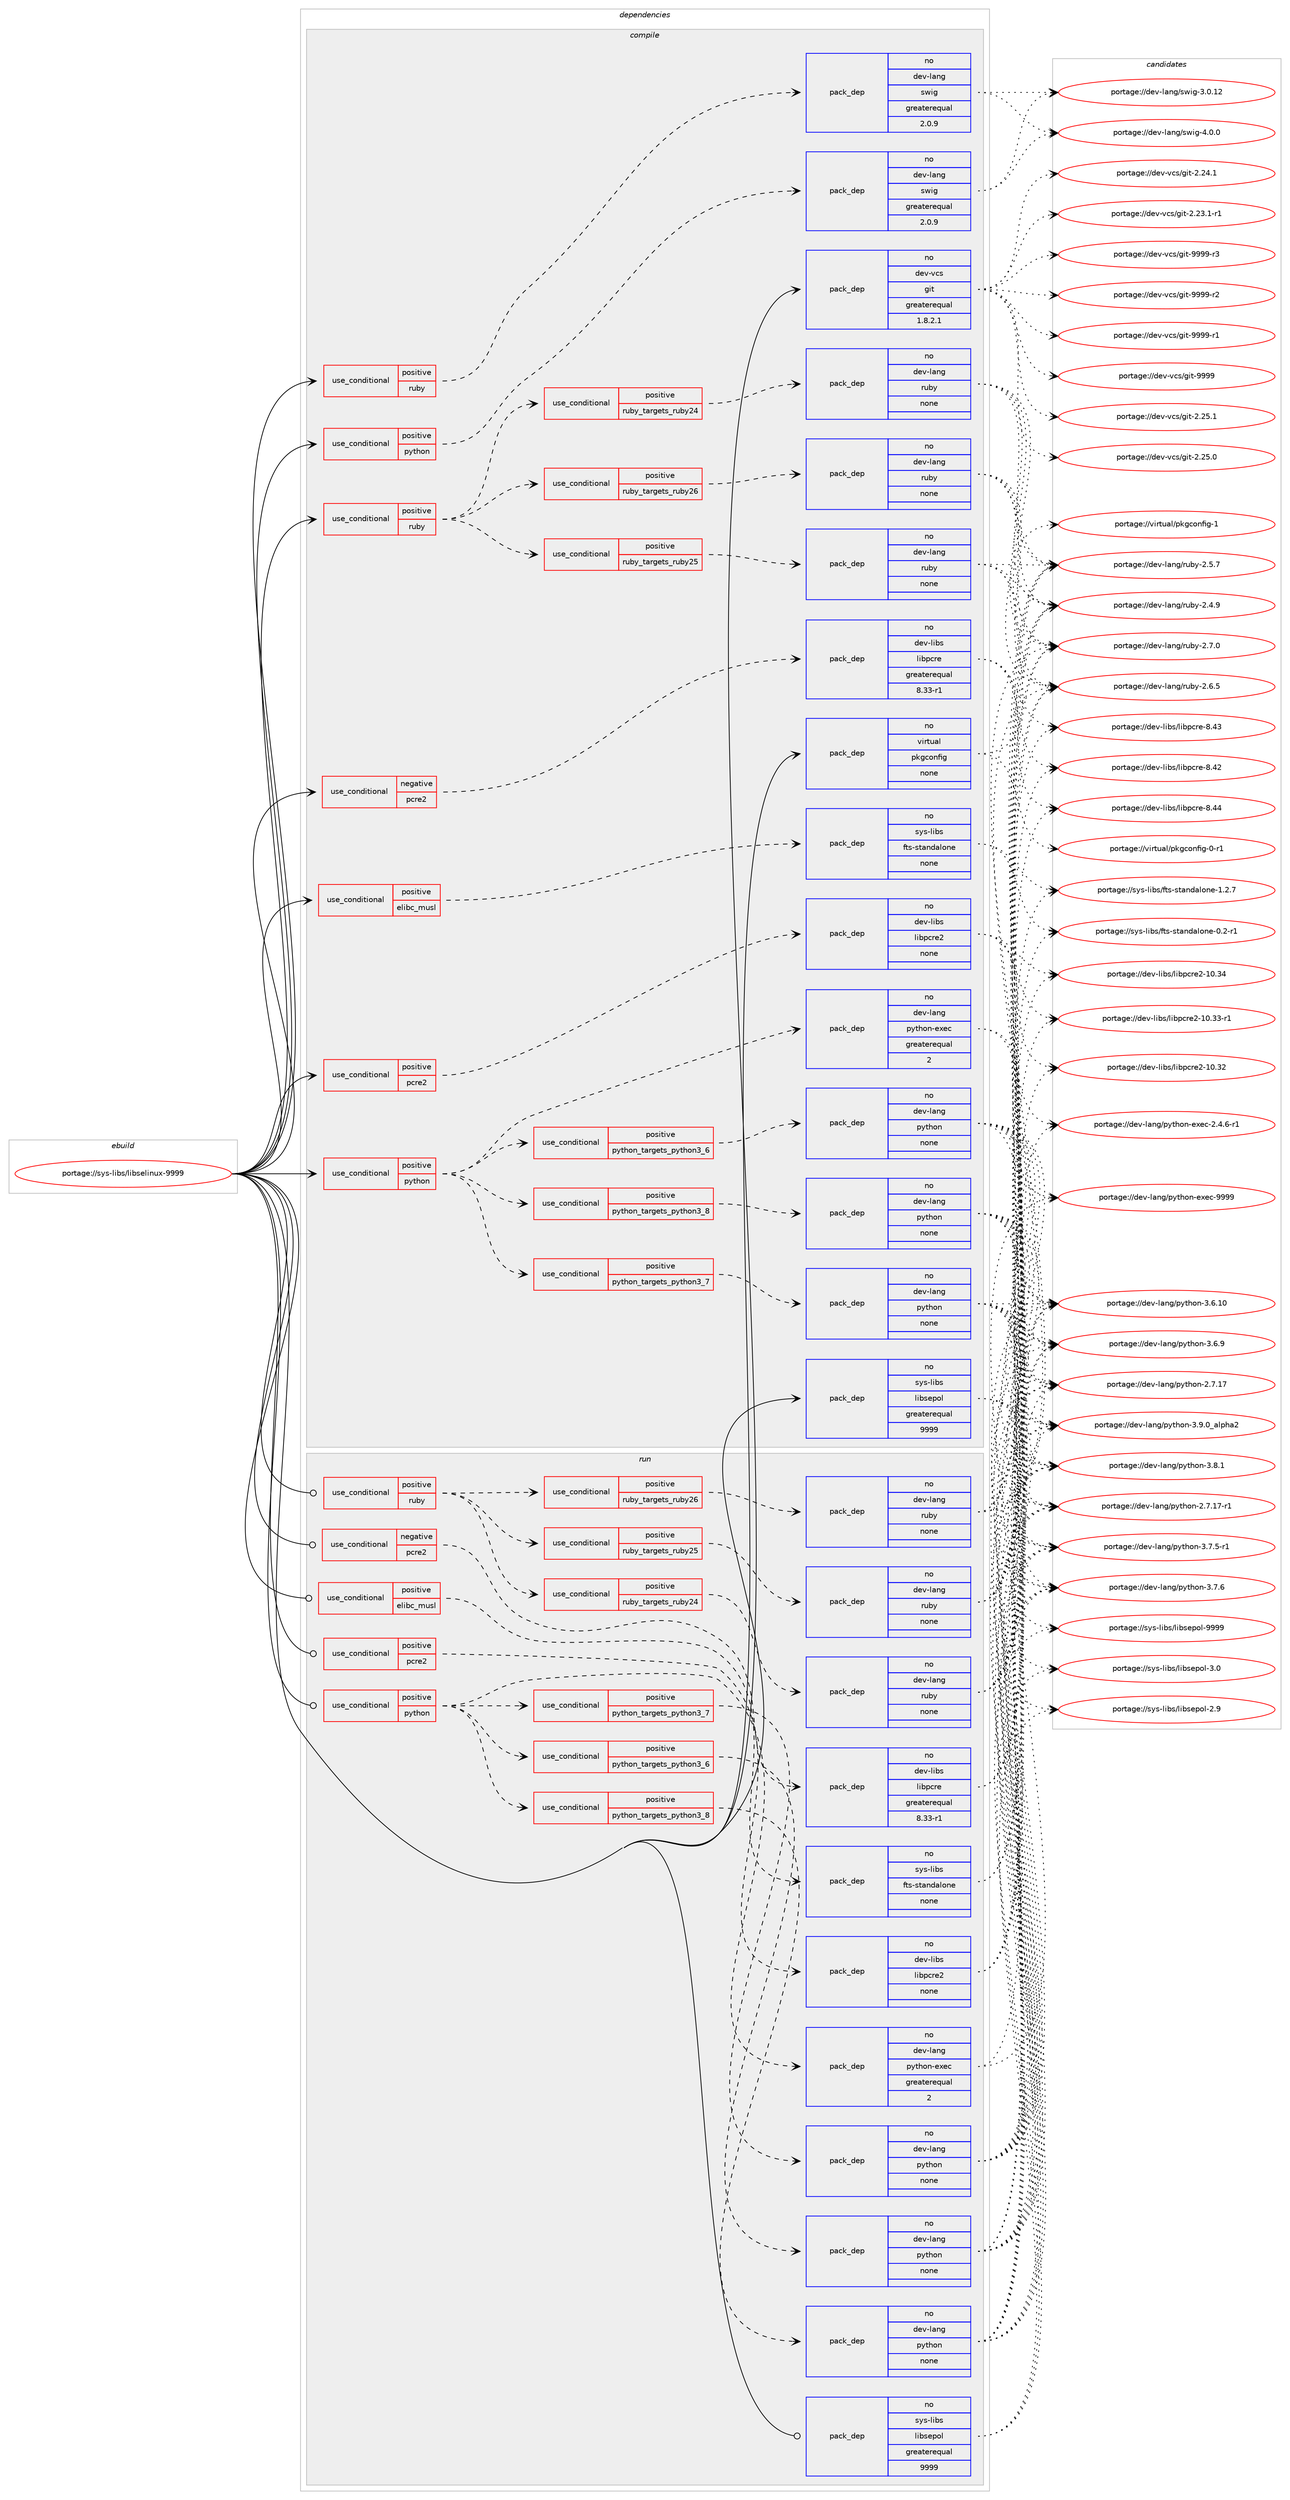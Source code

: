 digraph prolog {

# *************
# Graph options
# *************

newrank=true;
concentrate=true;
compound=true;
graph [rankdir=LR,fontname=Helvetica,fontsize=10,ranksep=1.5];#, ranksep=2.5, nodesep=0.2];
edge  [arrowhead=vee];
node  [fontname=Helvetica,fontsize=10];

# **********
# The ebuild
# **********

subgraph cluster_leftcol {
color=gray;
rank=same;
label=<<i>ebuild</i>>;
id [label="portage://sys-libs/libselinux-9999", color=red, width=4, href="../sys-libs/libselinux-9999.svg"];
}

# ****************
# The dependencies
# ****************

subgraph cluster_midcol {
color=gray;
label=<<i>dependencies</i>>;
subgraph cluster_compile {
fillcolor="#eeeeee";
style=filled;
label=<<i>compile</i>>;
subgraph cond5145 {
dependency29356 [label=<<TABLE BORDER="0" CELLBORDER="1" CELLSPACING="0" CELLPADDING="4"><TR><TD ROWSPAN="3" CELLPADDING="10">use_conditional</TD></TR><TR><TD>negative</TD></TR><TR><TD>pcre2</TD></TR></TABLE>>, shape=none, color=red];
subgraph pack23482 {
dependency29357 [label=<<TABLE BORDER="0" CELLBORDER="1" CELLSPACING="0" CELLPADDING="4" WIDTH="220"><TR><TD ROWSPAN="6" CELLPADDING="30">pack_dep</TD></TR><TR><TD WIDTH="110">no</TD></TR><TR><TD>dev-libs</TD></TR><TR><TD>libpcre</TD></TR><TR><TD>greaterequal</TD></TR><TR><TD>8.33-r1</TD></TR></TABLE>>, shape=none, color=blue];
}
dependency29356:e -> dependency29357:w [weight=20,style="dashed",arrowhead="vee"];
}
id:e -> dependency29356:w [weight=20,style="solid",arrowhead="vee"];
subgraph cond5146 {
dependency29358 [label=<<TABLE BORDER="0" CELLBORDER="1" CELLSPACING="0" CELLPADDING="4"><TR><TD ROWSPAN="3" CELLPADDING="10">use_conditional</TD></TR><TR><TD>positive</TD></TR><TR><TD>elibc_musl</TD></TR></TABLE>>, shape=none, color=red];
subgraph pack23483 {
dependency29359 [label=<<TABLE BORDER="0" CELLBORDER="1" CELLSPACING="0" CELLPADDING="4" WIDTH="220"><TR><TD ROWSPAN="6" CELLPADDING="30">pack_dep</TD></TR><TR><TD WIDTH="110">no</TD></TR><TR><TD>sys-libs</TD></TR><TR><TD>fts-standalone</TD></TR><TR><TD>none</TD></TR><TR><TD></TD></TR></TABLE>>, shape=none, color=blue];
}
dependency29358:e -> dependency29359:w [weight=20,style="dashed",arrowhead="vee"];
}
id:e -> dependency29358:w [weight=20,style="solid",arrowhead="vee"];
subgraph cond5147 {
dependency29360 [label=<<TABLE BORDER="0" CELLBORDER="1" CELLSPACING="0" CELLPADDING="4"><TR><TD ROWSPAN="3" CELLPADDING="10">use_conditional</TD></TR><TR><TD>positive</TD></TR><TR><TD>pcre2</TD></TR></TABLE>>, shape=none, color=red];
subgraph pack23484 {
dependency29361 [label=<<TABLE BORDER="0" CELLBORDER="1" CELLSPACING="0" CELLPADDING="4" WIDTH="220"><TR><TD ROWSPAN="6" CELLPADDING="30">pack_dep</TD></TR><TR><TD WIDTH="110">no</TD></TR><TR><TD>dev-libs</TD></TR><TR><TD>libpcre2</TD></TR><TR><TD>none</TD></TR><TR><TD></TD></TR></TABLE>>, shape=none, color=blue];
}
dependency29360:e -> dependency29361:w [weight=20,style="dashed",arrowhead="vee"];
}
id:e -> dependency29360:w [weight=20,style="solid",arrowhead="vee"];
subgraph cond5148 {
dependency29362 [label=<<TABLE BORDER="0" CELLBORDER="1" CELLSPACING="0" CELLPADDING="4"><TR><TD ROWSPAN="3" CELLPADDING="10">use_conditional</TD></TR><TR><TD>positive</TD></TR><TR><TD>python</TD></TR></TABLE>>, shape=none, color=red];
subgraph cond5149 {
dependency29363 [label=<<TABLE BORDER="0" CELLBORDER="1" CELLSPACING="0" CELLPADDING="4"><TR><TD ROWSPAN="3" CELLPADDING="10">use_conditional</TD></TR><TR><TD>positive</TD></TR><TR><TD>python_targets_python3_6</TD></TR></TABLE>>, shape=none, color=red];
subgraph pack23485 {
dependency29364 [label=<<TABLE BORDER="0" CELLBORDER="1" CELLSPACING="0" CELLPADDING="4" WIDTH="220"><TR><TD ROWSPAN="6" CELLPADDING="30">pack_dep</TD></TR><TR><TD WIDTH="110">no</TD></TR><TR><TD>dev-lang</TD></TR><TR><TD>python</TD></TR><TR><TD>none</TD></TR><TR><TD></TD></TR></TABLE>>, shape=none, color=blue];
}
dependency29363:e -> dependency29364:w [weight=20,style="dashed",arrowhead="vee"];
}
dependency29362:e -> dependency29363:w [weight=20,style="dashed",arrowhead="vee"];
subgraph cond5150 {
dependency29365 [label=<<TABLE BORDER="0" CELLBORDER="1" CELLSPACING="0" CELLPADDING="4"><TR><TD ROWSPAN="3" CELLPADDING="10">use_conditional</TD></TR><TR><TD>positive</TD></TR><TR><TD>python_targets_python3_7</TD></TR></TABLE>>, shape=none, color=red];
subgraph pack23486 {
dependency29366 [label=<<TABLE BORDER="0" CELLBORDER="1" CELLSPACING="0" CELLPADDING="4" WIDTH="220"><TR><TD ROWSPAN="6" CELLPADDING="30">pack_dep</TD></TR><TR><TD WIDTH="110">no</TD></TR><TR><TD>dev-lang</TD></TR><TR><TD>python</TD></TR><TR><TD>none</TD></TR><TR><TD></TD></TR></TABLE>>, shape=none, color=blue];
}
dependency29365:e -> dependency29366:w [weight=20,style="dashed",arrowhead="vee"];
}
dependency29362:e -> dependency29365:w [weight=20,style="dashed",arrowhead="vee"];
subgraph cond5151 {
dependency29367 [label=<<TABLE BORDER="0" CELLBORDER="1" CELLSPACING="0" CELLPADDING="4"><TR><TD ROWSPAN="3" CELLPADDING="10">use_conditional</TD></TR><TR><TD>positive</TD></TR><TR><TD>python_targets_python3_8</TD></TR></TABLE>>, shape=none, color=red];
subgraph pack23487 {
dependency29368 [label=<<TABLE BORDER="0" CELLBORDER="1" CELLSPACING="0" CELLPADDING="4" WIDTH="220"><TR><TD ROWSPAN="6" CELLPADDING="30">pack_dep</TD></TR><TR><TD WIDTH="110">no</TD></TR><TR><TD>dev-lang</TD></TR><TR><TD>python</TD></TR><TR><TD>none</TD></TR><TR><TD></TD></TR></TABLE>>, shape=none, color=blue];
}
dependency29367:e -> dependency29368:w [weight=20,style="dashed",arrowhead="vee"];
}
dependency29362:e -> dependency29367:w [weight=20,style="dashed",arrowhead="vee"];
subgraph pack23488 {
dependency29369 [label=<<TABLE BORDER="0" CELLBORDER="1" CELLSPACING="0" CELLPADDING="4" WIDTH="220"><TR><TD ROWSPAN="6" CELLPADDING="30">pack_dep</TD></TR><TR><TD WIDTH="110">no</TD></TR><TR><TD>dev-lang</TD></TR><TR><TD>python-exec</TD></TR><TR><TD>greaterequal</TD></TR><TR><TD>2</TD></TR></TABLE>>, shape=none, color=blue];
}
dependency29362:e -> dependency29369:w [weight=20,style="dashed",arrowhead="vee"];
}
id:e -> dependency29362:w [weight=20,style="solid",arrowhead="vee"];
subgraph cond5152 {
dependency29370 [label=<<TABLE BORDER="0" CELLBORDER="1" CELLSPACING="0" CELLPADDING="4"><TR><TD ROWSPAN="3" CELLPADDING="10">use_conditional</TD></TR><TR><TD>positive</TD></TR><TR><TD>python</TD></TR></TABLE>>, shape=none, color=red];
subgraph pack23489 {
dependency29371 [label=<<TABLE BORDER="0" CELLBORDER="1" CELLSPACING="0" CELLPADDING="4" WIDTH="220"><TR><TD ROWSPAN="6" CELLPADDING="30">pack_dep</TD></TR><TR><TD WIDTH="110">no</TD></TR><TR><TD>dev-lang</TD></TR><TR><TD>swig</TD></TR><TR><TD>greaterequal</TD></TR><TR><TD>2.0.9</TD></TR></TABLE>>, shape=none, color=blue];
}
dependency29370:e -> dependency29371:w [weight=20,style="dashed",arrowhead="vee"];
}
id:e -> dependency29370:w [weight=20,style="solid",arrowhead="vee"];
subgraph cond5153 {
dependency29372 [label=<<TABLE BORDER="0" CELLBORDER="1" CELLSPACING="0" CELLPADDING="4"><TR><TD ROWSPAN="3" CELLPADDING="10">use_conditional</TD></TR><TR><TD>positive</TD></TR><TR><TD>ruby</TD></TR></TABLE>>, shape=none, color=red];
subgraph cond5154 {
dependency29373 [label=<<TABLE BORDER="0" CELLBORDER="1" CELLSPACING="0" CELLPADDING="4"><TR><TD ROWSPAN="3" CELLPADDING="10">use_conditional</TD></TR><TR><TD>positive</TD></TR><TR><TD>ruby_targets_ruby24</TD></TR></TABLE>>, shape=none, color=red];
subgraph pack23490 {
dependency29374 [label=<<TABLE BORDER="0" CELLBORDER="1" CELLSPACING="0" CELLPADDING="4" WIDTH="220"><TR><TD ROWSPAN="6" CELLPADDING="30">pack_dep</TD></TR><TR><TD WIDTH="110">no</TD></TR><TR><TD>dev-lang</TD></TR><TR><TD>ruby</TD></TR><TR><TD>none</TD></TR><TR><TD></TD></TR></TABLE>>, shape=none, color=blue];
}
dependency29373:e -> dependency29374:w [weight=20,style="dashed",arrowhead="vee"];
}
dependency29372:e -> dependency29373:w [weight=20,style="dashed",arrowhead="vee"];
subgraph cond5155 {
dependency29375 [label=<<TABLE BORDER="0" CELLBORDER="1" CELLSPACING="0" CELLPADDING="4"><TR><TD ROWSPAN="3" CELLPADDING="10">use_conditional</TD></TR><TR><TD>positive</TD></TR><TR><TD>ruby_targets_ruby25</TD></TR></TABLE>>, shape=none, color=red];
subgraph pack23491 {
dependency29376 [label=<<TABLE BORDER="0" CELLBORDER="1" CELLSPACING="0" CELLPADDING="4" WIDTH="220"><TR><TD ROWSPAN="6" CELLPADDING="30">pack_dep</TD></TR><TR><TD WIDTH="110">no</TD></TR><TR><TD>dev-lang</TD></TR><TR><TD>ruby</TD></TR><TR><TD>none</TD></TR><TR><TD></TD></TR></TABLE>>, shape=none, color=blue];
}
dependency29375:e -> dependency29376:w [weight=20,style="dashed",arrowhead="vee"];
}
dependency29372:e -> dependency29375:w [weight=20,style="dashed",arrowhead="vee"];
subgraph cond5156 {
dependency29377 [label=<<TABLE BORDER="0" CELLBORDER="1" CELLSPACING="0" CELLPADDING="4"><TR><TD ROWSPAN="3" CELLPADDING="10">use_conditional</TD></TR><TR><TD>positive</TD></TR><TR><TD>ruby_targets_ruby26</TD></TR></TABLE>>, shape=none, color=red];
subgraph pack23492 {
dependency29378 [label=<<TABLE BORDER="0" CELLBORDER="1" CELLSPACING="0" CELLPADDING="4" WIDTH="220"><TR><TD ROWSPAN="6" CELLPADDING="30">pack_dep</TD></TR><TR><TD WIDTH="110">no</TD></TR><TR><TD>dev-lang</TD></TR><TR><TD>ruby</TD></TR><TR><TD>none</TD></TR><TR><TD></TD></TR></TABLE>>, shape=none, color=blue];
}
dependency29377:e -> dependency29378:w [weight=20,style="dashed",arrowhead="vee"];
}
dependency29372:e -> dependency29377:w [weight=20,style="dashed",arrowhead="vee"];
}
id:e -> dependency29372:w [weight=20,style="solid",arrowhead="vee"];
subgraph cond5157 {
dependency29379 [label=<<TABLE BORDER="0" CELLBORDER="1" CELLSPACING="0" CELLPADDING="4"><TR><TD ROWSPAN="3" CELLPADDING="10">use_conditional</TD></TR><TR><TD>positive</TD></TR><TR><TD>ruby</TD></TR></TABLE>>, shape=none, color=red];
subgraph pack23493 {
dependency29380 [label=<<TABLE BORDER="0" CELLBORDER="1" CELLSPACING="0" CELLPADDING="4" WIDTH="220"><TR><TD ROWSPAN="6" CELLPADDING="30">pack_dep</TD></TR><TR><TD WIDTH="110">no</TD></TR><TR><TD>dev-lang</TD></TR><TR><TD>swig</TD></TR><TR><TD>greaterequal</TD></TR><TR><TD>2.0.9</TD></TR></TABLE>>, shape=none, color=blue];
}
dependency29379:e -> dependency29380:w [weight=20,style="dashed",arrowhead="vee"];
}
id:e -> dependency29379:w [weight=20,style="solid",arrowhead="vee"];
subgraph pack23494 {
dependency29381 [label=<<TABLE BORDER="0" CELLBORDER="1" CELLSPACING="0" CELLPADDING="4" WIDTH="220"><TR><TD ROWSPAN="6" CELLPADDING="30">pack_dep</TD></TR><TR><TD WIDTH="110">no</TD></TR><TR><TD>dev-vcs</TD></TR><TR><TD>git</TD></TR><TR><TD>greaterequal</TD></TR><TR><TD>1.8.2.1</TD></TR></TABLE>>, shape=none, color=blue];
}
id:e -> dependency29381:w [weight=20,style="solid",arrowhead="vee"];
subgraph pack23495 {
dependency29382 [label=<<TABLE BORDER="0" CELLBORDER="1" CELLSPACING="0" CELLPADDING="4" WIDTH="220"><TR><TD ROWSPAN="6" CELLPADDING="30">pack_dep</TD></TR><TR><TD WIDTH="110">no</TD></TR><TR><TD>sys-libs</TD></TR><TR><TD>libsepol</TD></TR><TR><TD>greaterequal</TD></TR><TR><TD>9999</TD></TR></TABLE>>, shape=none, color=blue];
}
id:e -> dependency29382:w [weight=20,style="solid",arrowhead="vee"];
subgraph pack23496 {
dependency29383 [label=<<TABLE BORDER="0" CELLBORDER="1" CELLSPACING="0" CELLPADDING="4" WIDTH="220"><TR><TD ROWSPAN="6" CELLPADDING="30">pack_dep</TD></TR><TR><TD WIDTH="110">no</TD></TR><TR><TD>virtual</TD></TR><TR><TD>pkgconfig</TD></TR><TR><TD>none</TD></TR><TR><TD></TD></TR></TABLE>>, shape=none, color=blue];
}
id:e -> dependency29383:w [weight=20,style="solid",arrowhead="vee"];
}
subgraph cluster_compileandrun {
fillcolor="#eeeeee";
style=filled;
label=<<i>compile and run</i>>;
}
subgraph cluster_run {
fillcolor="#eeeeee";
style=filled;
label=<<i>run</i>>;
subgraph cond5158 {
dependency29384 [label=<<TABLE BORDER="0" CELLBORDER="1" CELLSPACING="0" CELLPADDING="4"><TR><TD ROWSPAN="3" CELLPADDING="10">use_conditional</TD></TR><TR><TD>negative</TD></TR><TR><TD>pcre2</TD></TR></TABLE>>, shape=none, color=red];
subgraph pack23497 {
dependency29385 [label=<<TABLE BORDER="0" CELLBORDER="1" CELLSPACING="0" CELLPADDING="4" WIDTH="220"><TR><TD ROWSPAN="6" CELLPADDING="30">pack_dep</TD></TR><TR><TD WIDTH="110">no</TD></TR><TR><TD>dev-libs</TD></TR><TR><TD>libpcre</TD></TR><TR><TD>greaterequal</TD></TR><TR><TD>8.33-r1</TD></TR></TABLE>>, shape=none, color=blue];
}
dependency29384:e -> dependency29385:w [weight=20,style="dashed",arrowhead="vee"];
}
id:e -> dependency29384:w [weight=20,style="solid",arrowhead="odot"];
subgraph cond5159 {
dependency29386 [label=<<TABLE BORDER="0" CELLBORDER="1" CELLSPACING="0" CELLPADDING="4"><TR><TD ROWSPAN="3" CELLPADDING="10">use_conditional</TD></TR><TR><TD>positive</TD></TR><TR><TD>elibc_musl</TD></TR></TABLE>>, shape=none, color=red];
subgraph pack23498 {
dependency29387 [label=<<TABLE BORDER="0" CELLBORDER="1" CELLSPACING="0" CELLPADDING="4" WIDTH="220"><TR><TD ROWSPAN="6" CELLPADDING="30">pack_dep</TD></TR><TR><TD WIDTH="110">no</TD></TR><TR><TD>sys-libs</TD></TR><TR><TD>fts-standalone</TD></TR><TR><TD>none</TD></TR><TR><TD></TD></TR></TABLE>>, shape=none, color=blue];
}
dependency29386:e -> dependency29387:w [weight=20,style="dashed",arrowhead="vee"];
}
id:e -> dependency29386:w [weight=20,style="solid",arrowhead="odot"];
subgraph cond5160 {
dependency29388 [label=<<TABLE BORDER="0" CELLBORDER="1" CELLSPACING="0" CELLPADDING="4"><TR><TD ROWSPAN="3" CELLPADDING="10">use_conditional</TD></TR><TR><TD>positive</TD></TR><TR><TD>pcre2</TD></TR></TABLE>>, shape=none, color=red];
subgraph pack23499 {
dependency29389 [label=<<TABLE BORDER="0" CELLBORDER="1" CELLSPACING="0" CELLPADDING="4" WIDTH="220"><TR><TD ROWSPAN="6" CELLPADDING="30">pack_dep</TD></TR><TR><TD WIDTH="110">no</TD></TR><TR><TD>dev-libs</TD></TR><TR><TD>libpcre2</TD></TR><TR><TD>none</TD></TR><TR><TD></TD></TR></TABLE>>, shape=none, color=blue];
}
dependency29388:e -> dependency29389:w [weight=20,style="dashed",arrowhead="vee"];
}
id:e -> dependency29388:w [weight=20,style="solid",arrowhead="odot"];
subgraph cond5161 {
dependency29390 [label=<<TABLE BORDER="0" CELLBORDER="1" CELLSPACING="0" CELLPADDING="4"><TR><TD ROWSPAN="3" CELLPADDING="10">use_conditional</TD></TR><TR><TD>positive</TD></TR><TR><TD>python</TD></TR></TABLE>>, shape=none, color=red];
subgraph cond5162 {
dependency29391 [label=<<TABLE BORDER="0" CELLBORDER="1" CELLSPACING="0" CELLPADDING="4"><TR><TD ROWSPAN="3" CELLPADDING="10">use_conditional</TD></TR><TR><TD>positive</TD></TR><TR><TD>python_targets_python3_6</TD></TR></TABLE>>, shape=none, color=red];
subgraph pack23500 {
dependency29392 [label=<<TABLE BORDER="0" CELLBORDER="1" CELLSPACING="0" CELLPADDING="4" WIDTH="220"><TR><TD ROWSPAN="6" CELLPADDING="30">pack_dep</TD></TR><TR><TD WIDTH="110">no</TD></TR><TR><TD>dev-lang</TD></TR><TR><TD>python</TD></TR><TR><TD>none</TD></TR><TR><TD></TD></TR></TABLE>>, shape=none, color=blue];
}
dependency29391:e -> dependency29392:w [weight=20,style="dashed",arrowhead="vee"];
}
dependency29390:e -> dependency29391:w [weight=20,style="dashed",arrowhead="vee"];
subgraph cond5163 {
dependency29393 [label=<<TABLE BORDER="0" CELLBORDER="1" CELLSPACING="0" CELLPADDING="4"><TR><TD ROWSPAN="3" CELLPADDING="10">use_conditional</TD></TR><TR><TD>positive</TD></TR><TR><TD>python_targets_python3_7</TD></TR></TABLE>>, shape=none, color=red];
subgraph pack23501 {
dependency29394 [label=<<TABLE BORDER="0" CELLBORDER="1" CELLSPACING="0" CELLPADDING="4" WIDTH="220"><TR><TD ROWSPAN="6" CELLPADDING="30">pack_dep</TD></TR><TR><TD WIDTH="110">no</TD></TR><TR><TD>dev-lang</TD></TR><TR><TD>python</TD></TR><TR><TD>none</TD></TR><TR><TD></TD></TR></TABLE>>, shape=none, color=blue];
}
dependency29393:e -> dependency29394:w [weight=20,style="dashed",arrowhead="vee"];
}
dependency29390:e -> dependency29393:w [weight=20,style="dashed",arrowhead="vee"];
subgraph cond5164 {
dependency29395 [label=<<TABLE BORDER="0" CELLBORDER="1" CELLSPACING="0" CELLPADDING="4"><TR><TD ROWSPAN="3" CELLPADDING="10">use_conditional</TD></TR><TR><TD>positive</TD></TR><TR><TD>python_targets_python3_8</TD></TR></TABLE>>, shape=none, color=red];
subgraph pack23502 {
dependency29396 [label=<<TABLE BORDER="0" CELLBORDER="1" CELLSPACING="0" CELLPADDING="4" WIDTH="220"><TR><TD ROWSPAN="6" CELLPADDING="30">pack_dep</TD></TR><TR><TD WIDTH="110">no</TD></TR><TR><TD>dev-lang</TD></TR><TR><TD>python</TD></TR><TR><TD>none</TD></TR><TR><TD></TD></TR></TABLE>>, shape=none, color=blue];
}
dependency29395:e -> dependency29396:w [weight=20,style="dashed",arrowhead="vee"];
}
dependency29390:e -> dependency29395:w [weight=20,style="dashed",arrowhead="vee"];
subgraph pack23503 {
dependency29397 [label=<<TABLE BORDER="0" CELLBORDER="1" CELLSPACING="0" CELLPADDING="4" WIDTH="220"><TR><TD ROWSPAN="6" CELLPADDING="30">pack_dep</TD></TR><TR><TD WIDTH="110">no</TD></TR><TR><TD>dev-lang</TD></TR><TR><TD>python-exec</TD></TR><TR><TD>greaterequal</TD></TR><TR><TD>2</TD></TR></TABLE>>, shape=none, color=blue];
}
dependency29390:e -> dependency29397:w [weight=20,style="dashed",arrowhead="vee"];
}
id:e -> dependency29390:w [weight=20,style="solid",arrowhead="odot"];
subgraph cond5165 {
dependency29398 [label=<<TABLE BORDER="0" CELLBORDER="1" CELLSPACING="0" CELLPADDING="4"><TR><TD ROWSPAN="3" CELLPADDING="10">use_conditional</TD></TR><TR><TD>positive</TD></TR><TR><TD>ruby</TD></TR></TABLE>>, shape=none, color=red];
subgraph cond5166 {
dependency29399 [label=<<TABLE BORDER="0" CELLBORDER="1" CELLSPACING="0" CELLPADDING="4"><TR><TD ROWSPAN="3" CELLPADDING="10">use_conditional</TD></TR><TR><TD>positive</TD></TR><TR><TD>ruby_targets_ruby24</TD></TR></TABLE>>, shape=none, color=red];
subgraph pack23504 {
dependency29400 [label=<<TABLE BORDER="0" CELLBORDER="1" CELLSPACING="0" CELLPADDING="4" WIDTH="220"><TR><TD ROWSPAN="6" CELLPADDING="30">pack_dep</TD></TR><TR><TD WIDTH="110">no</TD></TR><TR><TD>dev-lang</TD></TR><TR><TD>ruby</TD></TR><TR><TD>none</TD></TR><TR><TD></TD></TR></TABLE>>, shape=none, color=blue];
}
dependency29399:e -> dependency29400:w [weight=20,style="dashed",arrowhead="vee"];
}
dependency29398:e -> dependency29399:w [weight=20,style="dashed",arrowhead="vee"];
subgraph cond5167 {
dependency29401 [label=<<TABLE BORDER="0" CELLBORDER="1" CELLSPACING="0" CELLPADDING="4"><TR><TD ROWSPAN="3" CELLPADDING="10">use_conditional</TD></TR><TR><TD>positive</TD></TR><TR><TD>ruby_targets_ruby25</TD></TR></TABLE>>, shape=none, color=red];
subgraph pack23505 {
dependency29402 [label=<<TABLE BORDER="0" CELLBORDER="1" CELLSPACING="0" CELLPADDING="4" WIDTH="220"><TR><TD ROWSPAN="6" CELLPADDING="30">pack_dep</TD></TR><TR><TD WIDTH="110">no</TD></TR><TR><TD>dev-lang</TD></TR><TR><TD>ruby</TD></TR><TR><TD>none</TD></TR><TR><TD></TD></TR></TABLE>>, shape=none, color=blue];
}
dependency29401:e -> dependency29402:w [weight=20,style="dashed",arrowhead="vee"];
}
dependency29398:e -> dependency29401:w [weight=20,style="dashed",arrowhead="vee"];
subgraph cond5168 {
dependency29403 [label=<<TABLE BORDER="0" CELLBORDER="1" CELLSPACING="0" CELLPADDING="4"><TR><TD ROWSPAN="3" CELLPADDING="10">use_conditional</TD></TR><TR><TD>positive</TD></TR><TR><TD>ruby_targets_ruby26</TD></TR></TABLE>>, shape=none, color=red];
subgraph pack23506 {
dependency29404 [label=<<TABLE BORDER="0" CELLBORDER="1" CELLSPACING="0" CELLPADDING="4" WIDTH="220"><TR><TD ROWSPAN="6" CELLPADDING="30">pack_dep</TD></TR><TR><TD WIDTH="110">no</TD></TR><TR><TD>dev-lang</TD></TR><TR><TD>ruby</TD></TR><TR><TD>none</TD></TR><TR><TD></TD></TR></TABLE>>, shape=none, color=blue];
}
dependency29403:e -> dependency29404:w [weight=20,style="dashed",arrowhead="vee"];
}
dependency29398:e -> dependency29403:w [weight=20,style="dashed",arrowhead="vee"];
}
id:e -> dependency29398:w [weight=20,style="solid",arrowhead="odot"];
subgraph pack23507 {
dependency29405 [label=<<TABLE BORDER="0" CELLBORDER="1" CELLSPACING="0" CELLPADDING="4" WIDTH="220"><TR><TD ROWSPAN="6" CELLPADDING="30">pack_dep</TD></TR><TR><TD WIDTH="110">no</TD></TR><TR><TD>sys-libs</TD></TR><TR><TD>libsepol</TD></TR><TR><TD>greaterequal</TD></TR><TR><TD>9999</TD></TR></TABLE>>, shape=none, color=blue];
}
id:e -> dependency29405:w [weight=20,style="solid",arrowhead="odot"];
}
}

# **************
# The candidates
# **************

subgraph cluster_choices {
rank=same;
color=gray;
label=<<i>candidates</i>>;

subgraph choice23482 {
color=black;
nodesep=1;
choice10010111845108105981154710810598112991141014556465252 [label="portage://dev-libs/libpcre-8.44", color=red, width=4,href="../dev-libs/libpcre-8.44.svg"];
choice10010111845108105981154710810598112991141014556465251 [label="portage://dev-libs/libpcre-8.43", color=red, width=4,href="../dev-libs/libpcre-8.43.svg"];
choice10010111845108105981154710810598112991141014556465250 [label="portage://dev-libs/libpcre-8.42", color=red, width=4,href="../dev-libs/libpcre-8.42.svg"];
dependency29357:e -> choice10010111845108105981154710810598112991141014556465252:w [style=dotted,weight="100"];
dependency29357:e -> choice10010111845108105981154710810598112991141014556465251:w [style=dotted,weight="100"];
dependency29357:e -> choice10010111845108105981154710810598112991141014556465250:w [style=dotted,weight="100"];
}
subgraph choice23483 {
color=black;
nodesep=1;
choice115121115451081059811547102116115451151169711010097108111110101454946504655 [label="portage://sys-libs/fts-standalone-1.2.7", color=red, width=4,href="../sys-libs/fts-standalone-1.2.7.svg"];
choice115121115451081059811547102116115451151169711010097108111110101454846504511449 [label="portage://sys-libs/fts-standalone-0.2-r1", color=red, width=4,href="../sys-libs/fts-standalone-0.2-r1.svg"];
dependency29359:e -> choice115121115451081059811547102116115451151169711010097108111110101454946504655:w [style=dotted,weight="100"];
dependency29359:e -> choice115121115451081059811547102116115451151169711010097108111110101454846504511449:w [style=dotted,weight="100"];
}
subgraph choice23484 {
color=black;
nodesep=1;
choice100101118451081059811547108105981129911410150454948465152 [label="portage://dev-libs/libpcre2-10.34", color=red, width=4,href="../dev-libs/libpcre2-10.34.svg"];
choice1001011184510810598115471081059811299114101504549484651514511449 [label="portage://dev-libs/libpcre2-10.33-r1", color=red, width=4,href="../dev-libs/libpcre2-10.33-r1.svg"];
choice100101118451081059811547108105981129911410150454948465150 [label="portage://dev-libs/libpcre2-10.32", color=red, width=4,href="../dev-libs/libpcre2-10.32.svg"];
dependency29361:e -> choice100101118451081059811547108105981129911410150454948465152:w [style=dotted,weight="100"];
dependency29361:e -> choice1001011184510810598115471081059811299114101504549484651514511449:w [style=dotted,weight="100"];
dependency29361:e -> choice100101118451081059811547108105981129911410150454948465150:w [style=dotted,weight="100"];
}
subgraph choice23485 {
color=black;
nodesep=1;
choice10010111845108971101034711212111610411111045514657464895971081121049750 [label="portage://dev-lang/python-3.9.0_alpha2", color=red, width=4,href="../dev-lang/python-3.9.0_alpha2.svg"];
choice100101118451089711010347112121116104111110455146564649 [label="portage://dev-lang/python-3.8.1", color=red, width=4,href="../dev-lang/python-3.8.1.svg"];
choice100101118451089711010347112121116104111110455146554654 [label="portage://dev-lang/python-3.7.6", color=red, width=4,href="../dev-lang/python-3.7.6.svg"];
choice1001011184510897110103471121211161041111104551465546534511449 [label="portage://dev-lang/python-3.7.5-r1", color=red, width=4,href="../dev-lang/python-3.7.5-r1.svg"];
choice100101118451089711010347112121116104111110455146544657 [label="portage://dev-lang/python-3.6.9", color=red, width=4,href="../dev-lang/python-3.6.9.svg"];
choice10010111845108971101034711212111610411111045514654464948 [label="portage://dev-lang/python-3.6.10", color=red, width=4,href="../dev-lang/python-3.6.10.svg"];
choice100101118451089711010347112121116104111110455046554649554511449 [label="portage://dev-lang/python-2.7.17-r1", color=red, width=4,href="../dev-lang/python-2.7.17-r1.svg"];
choice10010111845108971101034711212111610411111045504655464955 [label="portage://dev-lang/python-2.7.17", color=red, width=4,href="../dev-lang/python-2.7.17.svg"];
dependency29364:e -> choice10010111845108971101034711212111610411111045514657464895971081121049750:w [style=dotted,weight="100"];
dependency29364:e -> choice100101118451089711010347112121116104111110455146564649:w [style=dotted,weight="100"];
dependency29364:e -> choice100101118451089711010347112121116104111110455146554654:w [style=dotted,weight="100"];
dependency29364:e -> choice1001011184510897110103471121211161041111104551465546534511449:w [style=dotted,weight="100"];
dependency29364:e -> choice100101118451089711010347112121116104111110455146544657:w [style=dotted,weight="100"];
dependency29364:e -> choice10010111845108971101034711212111610411111045514654464948:w [style=dotted,weight="100"];
dependency29364:e -> choice100101118451089711010347112121116104111110455046554649554511449:w [style=dotted,weight="100"];
dependency29364:e -> choice10010111845108971101034711212111610411111045504655464955:w [style=dotted,weight="100"];
}
subgraph choice23486 {
color=black;
nodesep=1;
choice10010111845108971101034711212111610411111045514657464895971081121049750 [label="portage://dev-lang/python-3.9.0_alpha2", color=red, width=4,href="../dev-lang/python-3.9.0_alpha2.svg"];
choice100101118451089711010347112121116104111110455146564649 [label="portage://dev-lang/python-3.8.1", color=red, width=4,href="../dev-lang/python-3.8.1.svg"];
choice100101118451089711010347112121116104111110455146554654 [label="portage://dev-lang/python-3.7.6", color=red, width=4,href="../dev-lang/python-3.7.6.svg"];
choice1001011184510897110103471121211161041111104551465546534511449 [label="portage://dev-lang/python-3.7.5-r1", color=red, width=4,href="../dev-lang/python-3.7.5-r1.svg"];
choice100101118451089711010347112121116104111110455146544657 [label="portage://dev-lang/python-3.6.9", color=red, width=4,href="../dev-lang/python-3.6.9.svg"];
choice10010111845108971101034711212111610411111045514654464948 [label="portage://dev-lang/python-3.6.10", color=red, width=4,href="../dev-lang/python-3.6.10.svg"];
choice100101118451089711010347112121116104111110455046554649554511449 [label="portage://dev-lang/python-2.7.17-r1", color=red, width=4,href="../dev-lang/python-2.7.17-r1.svg"];
choice10010111845108971101034711212111610411111045504655464955 [label="portage://dev-lang/python-2.7.17", color=red, width=4,href="../dev-lang/python-2.7.17.svg"];
dependency29366:e -> choice10010111845108971101034711212111610411111045514657464895971081121049750:w [style=dotted,weight="100"];
dependency29366:e -> choice100101118451089711010347112121116104111110455146564649:w [style=dotted,weight="100"];
dependency29366:e -> choice100101118451089711010347112121116104111110455146554654:w [style=dotted,weight="100"];
dependency29366:e -> choice1001011184510897110103471121211161041111104551465546534511449:w [style=dotted,weight="100"];
dependency29366:e -> choice100101118451089711010347112121116104111110455146544657:w [style=dotted,weight="100"];
dependency29366:e -> choice10010111845108971101034711212111610411111045514654464948:w [style=dotted,weight="100"];
dependency29366:e -> choice100101118451089711010347112121116104111110455046554649554511449:w [style=dotted,weight="100"];
dependency29366:e -> choice10010111845108971101034711212111610411111045504655464955:w [style=dotted,weight="100"];
}
subgraph choice23487 {
color=black;
nodesep=1;
choice10010111845108971101034711212111610411111045514657464895971081121049750 [label="portage://dev-lang/python-3.9.0_alpha2", color=red, width=4,href="../dev-lang/python-3.9.0_alpha2.svg"];
choice100101118451089711010347112121116104111110455146564649 [label="portage://dev-lang/python-3.8.1", color=red, width=4,href="../dev-lang/python-3.8.1.svg"];
choice100101118451089711010347112121116104111110455146554654 [label="portage://dev-lang/python-3.7.6", color=red, width=4,href="../dev-lang/python-3.7.6.svg"];
choice1001011184510897110103471121211161041111104551465546534511449 [label="portage://dev-lang/python-3.7.5-r1", color=red, width=4,href="../dev-lang/python-3.7.5-r1.svg"];
choice100101118451089711010347112121116104111110455146544657 [label="portage://dev-lang/python-3.6.9", color=red, width=4,href="../dev-lang/python-3.6.9.svg"];
choice10010111845108971101034711212111610411111045514654464948 [label="portage://dev-lang/python-3.6.10", color=red, width=4,href="../dev-lang/python-3.6.10.svg"];
choice100101118451089711010347112121116104111110455046554649554511449 [label="portage://dev-lang/python-2.7.17-r1", color=red, width=4,href="../dev-lang/python-2.7.17-r1.svg"];
choice10010111845108971101034711212111610411111045504655464955 [label="portage://dev-lang/python-2.7.17", color=red, width=4,href="../dev-lang/python-2.7.17.svg"];
dependency29368:e -> choice10010111845108971101034711212111610411111045514657464895971081121049750:w [style=dotted,weight="100"];
dependency29368:e -> choice100101118451089711010347112121116104111110455146564649:w [style=dotted,weight="100"];
dependency29368:e -> choice100101118451089711010347112121116104111110455146554654:w [style=dotted,weight="100"];
dependency29368:e -> choice1001011184510897110103471121211161041111104551465546534511449:w [style=dotted,weight="100"];
dependency29368:e -> choice100101118451089711010347112121116104111110455146544657:w [style=dotted,weight="100"];
dependency29368:e -> choice10010111845108971101034711212111610411111045514654464948:w [style=dotted,weight="100"];
dependency29368:e -> choice100101118451089711010347112121116104111110455046554649554511449:w [style=dotted,weight="100"];
dependency29368:e -> choice10010111845108971101034711212111610411111045504655464955:w [style=dotted,weight="100"];
}
subgraph choice23488 {
color=black;
nodesep=1;
choice10010111845108971101034711212111610411111045101120101994557575757 [label="portage://dev-lang/python-exec-9999", color=red, width=4,href="../dev-lang/python-exec-9999.svg"];
choice10010111845108971101034711212111610411111045101120101994550465246544511449 [label="portage://dev-lang/python-exec-2.4.6-r1", color=red, width=4,href="../dev-lang/python-exec-2.4.6-r1.svg"];
dependency29369:e -> choice10010111845108971101034711212111610411111045101120101994557575757:w [style=dotted,weight="100"];
dependency29369:e -> choice10010111845108971101034711212111610411111045101120101994550465246544511449:w [style=dotted,weight="100"];
}
subgraph choice23489 {
color=black;
nodesep=1;
choice100101118451089711010347115119105103455246484648 [label="portage://dev-lang/swig-4.0.0", color=red, width=4,href="../dev-lang/swig-4.0.0.svg"];
choice10010111845108971101034711511910510345514648464950 [label="portage://dev-lang/swig-3.0.12", color=red, width=4,href="../dev-lang/swig-3.0.12.svg"];
dependency29371:e -> choice100101118451089711010347115119105103455246484648:w [style=dotted,weight="100"];
dependency29371:e -> choice10010111845108971101034711511910510345514648464950:w [style=dotted,weight="100"];
}
subgraph choice23490 {
color=black;
nodesep=1;
choice10010111845108971101034711411798121455046554648 [label="portage://dev-lang/ruby-2.7.0", color=red, width=4,href="../dev-lang/ruby-2.7.0.svg"];
choice10010111845108971101034711411798121455046544653 [label="portage://dev-lang/ruby-2.6.5", color=red, width=4,href="../dev-lang/ruby-2.6.5.svg"];
choice10010111845108971101034711411798121455046534655 [label="portage://dev-lang/ruby-2.5.7", color=red, width=4,href="../dev-lang/ruby-2.5.7.svg"];
choice10010111845108971101034711411798121455046524657 [label="portage://dev-lang/ruby-2.4.9", color=red, width=4,href="../dev-lang/ruby-2.4.9.svg"];
dependency29374:e -> choice10010111845108971101034711411798121455046554648:w [style=dotted,weight="100"];
dependency29374:e -> choice10010111845108971101034711411798121455046544653:w [style=dotted,weight="100"];
dependency29374:e -> choice10010111845108971101034711411798121455046534655:w [style=dotted,weight="100"];
dependency29374:e -> choice10010111845108971101034711411798121455046524657:w [style=dotted,weight="100"];
}
subgraph choice23491 {
color=black;
nodesep=1;
choice10010111845108971101034711411798121455046554648 [label="portage://dev-lang/ruby-2.7.0", color=red, width=4,href="../dev-lang/ruby-2.7.0.svg"];
choice10010111845108971101034711411798121455046544653 [label="portage://dev-lang/ruby-2.6.5", color=red, width=4,href="../dev-lang/ruby-2.6.5.svg"];
choice10010111845108971101034711411798121455046534655 [label="portage://dev-lang/ruby-2.5.7", color=red, width=4,href="../dev-lang/ruby-2.5.7.svg"];
choice10010111845108971101034711411798121455046524657 [label="portage://dev-lang/ruby-2.4.9", color=red, width=4,href="../dev-lang/ruby-2.4.9.svg"];
dependency29376:e -> choice10010111845108971101034711411798121455046554648:w [style=dotted,weight="100"];
dependency29376:e -> choice10010111845108971101034711411798121455046544653:w [style=dotted,weight="100"];
dependency29376:e -> choice10010111845108971101034711411798121455046534655:w [style=dotted,weight="100"];
dependency29376:e -> choice10010111845108971101034711411798121455046524657:w [style=dotted,weight="100"];
}
subgraph choice23492 {
color=black;
nodesep=1;
choice10010111845108971101034711411798121455046554648 [label="portage://dev-lang/ruby-2.7.0", color=red, width=4,href="../dev-lang/ruby-2.7.0.svg"];
choice10010111845108971101034711411798121455046544653 [label="portage://dev-lang/ruby-2.6.5", color=red, width=4,href="../dev-lang/ruby-2.6.5.svg"];
choice10010111845108971101034711411798121455046534655 [label="portage://dev-lang/ruby-2.5.7", color=red, width=4,href="../dev-lang/ruby-2.5.7.svg"];
choice10010111845108971101034711411798121455046524657 [label="portage://dev-lang/ruby-2.4.9", color=red, width=4,href="../dev-lang/ruby-2.4.9.svg"];
dependency29378:e -> choice10010111845108971101034711411798121455046554648:w [style=dotted,weight="100"];
dependency29378:e -> choice10010111845108971101034711411798121455046544653:w [style=dotted,weight="100"];
dependency29378:e -> choice10010111845108971101034711411798121455046534655:w [style=dotted,weight="100"];
dependency29378:e -> choice10010111845108971101034711411798121455046524657:w [style=dotted,weight="100"];
}
subgraph choice23493 {
color=black;
nodesep=1;
choice100101118451089711010347115119105103455246484648 [label="portage://dev-lang/swig-4.0.0", color=red, width=4,href="../dev-lang/swig-4.0.0.svg"];
choice10010111845108971101034711511910510345514648464950 [label="portage://dev-lang/swig-3.0.12", color=red, width=4,href="../dev-lang/swig-3.0.12.svg"];
dependency29380:e -> choice100101118451089711010347115119105103455246484648:w [style=dotted,weight="100"];
dependency29380:e -> choice10010111845108971101034711511910510345514648464950:w [style=dotted,weight="100"];
}
subgraph choice23494 {
color=black;
nodesep=1;
choice10010111845118991154710310511645575757574511451 [label="portage://dev-vcs/git-9999-r3", color=red, width=4,href="../dev-vcs/git-9999-r3.svg"];
choice10010111845118991154710310511645575757574511450 [label="portage://dev-vcs/git-9999-r2", color=red, width=4,href="../dev-vcs/git-9999-r2.svg"];
choice10010111845118991154710310511645575757574511449 [label="portage://dev-vcs/git-9999-r1", color=red, width=4,href="../dev-vcs/git-9999-r1.svg"];
choice1001011184511899115471031051164557575757 [label="portage://dev-vcs/git-9999", color=red, width=4,href="../dev-vcs/git-9999.svg"];
choice10010111845118991154710310511645504650534649 [label="portage://dev-vcs/git-2.25.1", color=red, width=4,href="../dev-vcs/git-2.25.1.svg"];
choice10010111845118991154710310511645504650534648 [label="portage://dev-vcs/git-2.25.0", color=red, width=4,href="../dev-vcs/git-2.25.0.svg"];
choice10010111845118991154710310511645504650524649 [label="portage://dev-vcs/git-2.24.1", color=red, width=4,href="../dev-vcs/git-2.24.1.svg"];
choice100101118451189911547103105116455046505146494511449 [label="portage://dev-vcs/git-2.23.1-r1", color=red, width=4,href="../dev-vcs/git-2.23.1-r1.svg"];
dependency29381:e -> choice10010111845118991154710310511645575757574511451:w [style=dotted,weight="100"];
dependency29381:e -> choice10010111845118991154710310511645575757574511450:w [style=dotted,weight="100"];
dependency29381:e -> choice10010111845118991154710310511645575757574511449:w [style=dotted,weight="100"];
dependency29381:e -> choice1001011184511899115471031051164557575757:w [style=dotted,weight="100"];
dependency29381:e -> choice10010111845118991154710310511645504650534649:w [style=dotted,weight="100"];
dependency29381:e -> choice10010111845118991154710310511645504650534648:w [style=dotted,weight="100"];
dependency29381:e -> choice10010111845118991154710310511645504650524649:w [style=dotted,weight="100"];
dependency29381:e -> choice100101118451189911547103105116455046505146494511449:w [style=dotted,weight="100"];
}
subgraph choice23495 {
color=black;
nodesep=1;
choice115121115451081059811547108105981151011121111084557575757 [label="portage://sys-libs/libsepol-9999", color=red, width=4,href="../sys-libs/libsepol-9999.svg"];
choice1151211154510810598115471081059811510111211110845514648 [label="portage://sys-libs/libsepol-3.0", color=red, width=4,href="../sys-libs/libsepol-3.0.svg"];
choice1151211154510810598115471081059811510111211110845504657 [label="portage://sys-libs/libsepol-2.9", color=red, width=4,href="../sys-libs/libsepol-2.9.svg"];
dependency29382:e -> choice115121115451081059811547108105981151011121111084557575757:w [style=dotted,weight="100"];
dependency29382:e -> choice1151211154510810598115471081059811510111211110845514648:w [style=dotted,weight="100"];
dependency29382:e -> choice1151211154510810598115471081059811510111211110845504657:w [style=dotted,weight="100"];
}
subgraph choice23496 {
color=black;
nodesep=1;
choice1181051141161179710847112107103991111101021051034549 [label="portage://virtual/pkgconfig-1", color=red, width=4,href="../virtual/pkgconfig-1.svg"];
choice11810511411611797108471121071039911111010210510345484511449 [label="portage://virtual/pkgconfig-0-r1", color=red, width=4,href="../virtual/pkgconfig-0-r1.svg"];
dependency29383:e -> choice1181051141161179710847112107103991111101021051034549:w [style=dotted,weight="100"];
dependency29383:e -> choice11810511411611797108471121071039911111010210510345484511449:w [style=dotted,weight="100"];
}
subgraph choice23497 {
color=black;
nodesep=1;
choice10010111845108105981154710810598112991141014556465252 [label="portage://dev-libs/libpcre-8.44", color=red, width=4,href="../dev-libs/libpcre-8.44.svg"];
choice10010111845108105981154710810598112991141014556465251 [label="portage://dev-libs/libpcre-8.43", color=red, width=4,href="../dev-libs/libpcre-8.43.svg"];
choice10010111845108105981154710810598112991141014556465250 [label="portage://dev-libs/libpcre-8.42", color=red, width=4,href="../dev-libs/libpcre-8.42.svg"];
dependency29385:e -> choice10010111845108105981154710810598112991141014556465252:w [style=dotted,weight="100"];
dependency29385:e -> choice10010111845108105981154710810598112991141014556465251:w [style=dotted,weight="100"];
dependency29385:e -> choice10010111845108105981154710810598112991141014556465250:w [style=dotted,weight="100"];
}
subgraph choice23498 {
color=black;
nodesep=1;
choice115121115451081059811547102116115451151169711010097108111110101454946504655 [label="portage://sys-libs/fts-standalone-1.2.7", color=red, width=4,href="../sys-libs/fts-standalone-1.2.7.svg"];
choice115121115451081059811547102116115451151169711010097108111110101454846504511449 [label="portage://sys-libs/fts-standalone-0.2-r1", color=red, width=4,href="../sys-libs/fts-standalone-0.2-r1.svg"];
dependency29387:e -> choice115121115451081059811547102116115451151169711010097108111110101454946504655:w [style=dotted,weight="100"];
dependency29387:e -> choice115121115451081059811547102116115451151169711010097108111110101454846504511449:w [style=dotted,weight="100"];
}
subgraph choice23499 {
color=black;
nodesep=1;
choice100101118451081059811547108105981129911410150454948465152 [label="portage://dev-libs/libpcre2-10.34", color=red, width=4,href="../dev-libs/libpcre2-10.34.svg"];
choice1001011184510810598115471081059811299114101504549484651514511449 [label="portage://dev-libs/libpcre2-10.33-r1", color=red, width=4,href="../dev-libs/libpcre2-10.33-r1.svg"];
choice100101118451081059811547108105981129911410150454948465150 [label="portage://dev-libs/libpcre2-10.32", color=red, width=4,href="../dev-libs/libpcre2-10.32.svg"];
dependency29389:e -> choice100101118451081059811547108105981129911410150454948465152:w [style=dotted,weight="100"];
dependency29389:e -> choice1001011184510810598115471081059811299114101504549484651514511449:w [style=dotted,weight="100"];
dependency29389:e -> choice100101118451081059811547108105981129911410150454948465150:w [style=dotted,weight="100"];
}
subgraph choice23500 {
color=black;
nodesep=1;
choice10010111845108971101034711212111610411111045514657464895971081121049750 [label="portage://dev-lang/python-3.9.0_alpha2", color=red, width=4,href="../dev-lang/python-3.9.0_alpha2.svg"];
choice100101118451089711010347112121116104111110455146564649 [label="portage://dev-lang/python-3.8.1", color=red, width=4,href="../dev-lang/python-3.8.1.svg"];
choice100101118451089711010347112121116104111110455146554654 [label="portage://dev-lang/python-3.7.6", color=red, width=4,href="../dev-lang/python-3.7.6.svg"];
choice1001011184510897110103471121211161041111104551465546534511449 [label="portage://dev-lang/python-3.7.5-r1", color=red, width=4,href="../dev-lang/python-3.7.5-r1.svg"];
choice100101118451089711010347112121116104111110455146544657 [label="portage://dev-lang/python-3.6.9", color=red, width=4,href="../dev-lang/python-3.6.9.svg"];
choice10010111845108971101034711212111610411111045514654464948 [label="portage://dev-lang/python-3.6.10", color=red, width=4,href="../dev-lang/python-3.6.10.svg"];
choice100101118451089711010347112121116104111110455046554649554511449 [label="portage://dev-lang/python-2.7.17-r1", color=red, width=4,href="../dev-lang/python-2.7.17-r1.svg"];
choice10010111845108971101034711212111610411111045504655464955 [label="portage://dev-lang/python-2.7.17", color=red, width=4,href="../dev-lang/python-2.7.17.svg"];
dependency29392:e -> choice10010111845108971101034711212111610411111045514657464895971081121049750:w [style=dotted,weight="100"];
dependency29392:e -> choice100101118451089711010347112121116104111110455146564649:w [style=dotted,weight="100"];
dependency29392:e -> choice100101118451089711010347112121116104111110455146554654:w [style=dotted,weight="100"];
dependency29392:e -> choice1001011184510897110103471121211161041111104551465546534511449:w [style=dotted,weight="100"];
dependency29392:e -> choice100101118451089711010347112121116104111110455146544657:w [style=dotted,weight="100"];
dependency29392:e -> choice10010111845108971101034711212111610411111045514654464948:w [style=dotted,weight="100"];
dependency29392:e -> choice100101118451089711010347112121116104111110455046554649554511449:w [style=dotted,weight="100"];
dependency29392:e -> choice10010111845108971101034711212111610411111045504655464955:w [style=dotted,weight="100"];
}
subgraph choice23501 {
color=black;
nodesep=1;
choice10010111845108971101034711212111610411111045514657464895971081121049750 [label="portage://dev-lang/python-3.9.0_alpha2", color=red, width=4,href="../dev-lang/python-3.9.0_alpha2.svg"];
choice100101118451089711010347112121116104111110455146564649 [label="portage://dev-lang/python-3.8.1", color=red, width=4,href="../dev-lang/python-3.8.1.svg"];
choice100101118451089711010347112121116104111110455146554654 [label="portage://dev-lang/python-3.7.6", color=red, width=4,href="../dev-lang/python-3.7.6.svg"];
choice1001011184510897110103471121211161041111104551465546534511449 [label="portage://dev-lang/python-3.7.5-r1", color=red, width=4,href="../dev-lang/python-3.7.5-r1.svg"];
choice100101118451089711010347112121116104111110455146544657 [label="portage://dev-lang/python-3.6.9", color=red, width=4,href="../dev-lang/python-3.6.9.svg"];
choice10010111845108971101034711212111610411111045514654464948 [label="portage://dev-lang/python-3.6.10", color=red, width=4,href="../dev-lang/python-3.6.10.svg"];
choice100101118451089711010347112121116104111110455046554649554511449 [label="portage://dev-lang/python-2.7.17-r1", color=red, width=4,href="../dev-lang/python-2.7.17-r1.svg"];
choice10010111845108971101034711212111610411111045504655464955 [label="portage://dev-lang/python-2.7.17", color=red, width=4,href="../dev-lang/python-2.7.17.svg"];
dependency29394:e -> choice10010111845108971101034711212111610411111045514657464895971081121049750:w [style=dotted,weight="100"];
dependency29394:e -> choice100101118451089711010347112121116104111110455146564649:w [style=dotted,weight="100"];
dependency29394:e -> choice100101118451089711010347112121116104111110455146554654:w [style=dotted,weight="100"];
dependency29394:e -> choice1001011184510897110103471121211161041111104551465546534511449:w [style=dotted,weight="100"];
dependency29394:e -> choice100101118451089711010347112121116104111110455146544657:w [style=dotted,weight="100"];
dependency29394:e -> choice10010111845108971101034711212111610411111045514654464948:w [style=dotted,weight="100"];
dependency29394:e -> choice100101118451089711010347112121116104111110455046554649554511449:w [style=dotted,weight="100"];
dependency29394:e -> choice10010111845108971101034711212111610411111045504655464955:w [style=dotted,weight="100"];
}
subgraph choice23502 {
color=black;
nodesep=1;
choice10010111845108971101034711212111610411111045514657464895971081121049750 [label="portage://dev-lang/python-3.9.0_alpha2", color=red, width=4,href="../dev-lang/python-3.9.0_alpha2.svg"];
choice100101118451089711010347112121116104111110455146564649 [label="portage://dev-lang/python-3.8.1", color=red, width=4,href="../dev-lang/python-3.8.1.svg"];
choice100101118451089711010347112121116104111110455146554654 [label="portage://dev-lang/python-3.7.6", color=red, width=4,href="../dev-lang/python-3.7.6.svg"];
choice1001011184510897110103471121211161041111104551465546534511449 [label="portage://dev-lang/python-3.7.5-r1", color=red, width=4,href="../dev-lang/python-3.7.5-r1.svg"];
choice100101118451089711010347112121116104111110455146544657 [label="portage://dev-lang/python-3.6.9", color=red, width=4,href="../dev-lang/python-3.6.9.svg"];
choice10010111845108971101034711212111610411111045514654464948 [label="portage://dev-lang/python-3.6.10", color=red, width=4,href="../dev-lang/python-3.6.10.svg"];
choice100101118451089711010347112121116104111110455046554649554511449 [label="portage://dev-lang/python-2.7.17-r1", color=red, width=4,href="../dev-lang/python-2.7.17-r1.svg"];
choice10010111845108971101034711212111610411111045504655464955 [label="portage://dev-lang/python-2.7.17", color=red, width=4,href="../dev-lang/python-2.7.17.svg"];
dependency29396:e -> choice10010111845108971101034711212111610411111045514657464895971081121049750:w [style=dotted,weight="100"];
dependency29396:e -> choice100101118451089711010347112121116104111110455146564649:w [style=dotted,weight="100"];
dependency29396:e -> choice100101118451089711010347112121116104111110455146554654:w [style=dotted,weight="100"];
dependency29396:e -> choice1001011184510897110103471121211161041111104551465546534511449:w [style=dotted,weight="100"];
dependency29396:e -> choice100101118451089711010347112121116104111110455146544657:w [style=dotted,weight="100"];
dependency29396:e -> choice10010111845108971101034711212111610411111045514654464948:w [style=dotted,weight="100"];
dependency29396:e -> choice100101118451089711010347112121116104111110455046554649554511449:w [style=dotted,weight="100"];
dependency29396:e -> choice10010111845108971101034711212111610411111045504655464955:w [style=dotted,weight="100"];
}
subgraph choice23503 {
color=black;
nodesep=1;
choice10010111845108971101034711212111610411111045101120101994557575757 [label="portage://dev-lang/python-exec-9999", color=red, width=4,href="../dev-lang/python-exec-9999.svg"];
choice10010111845108971101034711212111610411111045101120101994550465246544511449 [label="portage://dev-lang/python-exec-2.4.6-r1", color=red, width=4,href="../dev-lang/python-exec-2.4.6-r1.svg"];
dependency29397:e -> choice10010111845108971101034711212111610411111045101120101994557575757:w [style=dotted,weight="100"];
dependency29397:e -> choice10010111845108971101034711212111610411111045101120101994550465246544511449:w [style=dotted,weight="100"];
}
subgraph choice23504 {
color=black;
nodesep=1;
choice10010111845108971101034711411798121455046554648 [label="portage://dev-lang/ruby-2.7.0", color=red, width=4,href="../dev-lang/ruby-2.7.0.svg"];
choice10010111845108971101034711411798121455046544653 [label="portage://dev-lang/ruby-2.6.5", color=red, width=4,href="../dev-lang/ruby-2.6.5.svg"];
choice10010111845108971101034711411798121455046534655 [label="portage://dev-lang/ruby-2.5.7", color=red, width=4,href="../dev-lang/ruby-2.5.7.svg"];
choice10010111845108971101034711411798121455046524657 [label="portage://dev-lang/ruby-2.4.9", color=red, width=4,href="../dev-lang/ruby-2.4.9.svg"];
dependency29400:e -> choice10010111845108971101034711411798121455046554648:w [style=dotted,weight="100"];
dependency29400:e -> choice10010111845108971101034711411798121455046544653:w [style=dotted,weight="100"];
dependency29400:e -> choice10010111845108971101034711411798121455046534655:w [style=dotted,weight="100"];
dependency29400:e -> choice10010111845108971101034711411798121455046524657:w [style=dotted,weight="100"];
}
subgraph choice23505 {
color=black;
nodesep=1;
choice10010111845108971101034711411798121455046554648 [label="portage://dev-lang/ruby-2.7.0", color=red, width=4,href="../dev-lang/ruby-2.7.0.svg"];
choice10010111845108971101034711411798121455046544653 [label="portage://dev-lang/ruby-2.6.5", color=red, width=4,href="../dev-lang/ruby-2.6.5.svg"];
choice10010111845108971101034711411798121455046534655 [label="portage://dev-lang/ruby-2.5.7", color=red, width=4,href="../dev-lang/ruby-2.5.7.svg"];
choice10010111845108971101034711411798121455046524657 [label="portage://dev-lang/ruby-2.4.9", color=red, width=4,href="../dev-lang/ruby-2.4.9.svg"];
dependency29402:e -> choice10010111845108971101034711411798121455046554648:w [style=dotted,weight="100"];
dependency29402:e -> choice10010111845108971101034711411798121455046544653:w [style=dotted,weight="100"];
dependency29402:e -> choice10010111845108971101034711411798121455046534655:w [style=dotted,weight="100"];
dependency29402:e -> choice10010111845108971101034711411798121455046524657:w [style=dotted,weight="100"];
}
subgraph choice23506 {
color=black;
nodesep=1;
choice10010111845108971101034711411798121455046554648 [label="portage://dev-lang/ruby-2.7.0", color=red, width=4,href="../dev-lang/ruby-2.7.0.svg"];
choice10010111845108971101034711411798121455046544653 [label="portage://dev-lang/ruby-2.6.5", color=red, width=4,href="../dev-lang/ruby-2.6.5.svg"];
choice10010111845108971101034711411798121455046534655 [label="portage://dev-lang/ruby-2.5.7", color=red, width=4,href="../dev-lang/ruby-2.5.7.svg"];
choice10010111845108971101034711411798121455046524657 [label="portage://dev-lang/ruby-2.4.9", color=red, width=4,href="../dev-lang/ruby-2.4.9.svg"];
dependency29404:e -> choice10010111845108971101034711411798121455046554648:w [style=dotted,weight="100"];
dependency29404:e -> choice10010111845108971101034711411798121455046544653:w [style=dotted,weight="100"];
dependency29404:e -> choice10010111845108971101034711411798121455046534655:w [style=dotted,weight="100"];
dependency29404:e -> choice10010111845108971101034711411798121455046524657:w [style=dotted,weight="100"];
}
subgraph choice23507 {
color=black;
nodesep=1;
choice115121115451081059811547108105981151011121111084557575757 [label="portage://sys-libs/libsepol-9999", color=red, width=4,href="../sys-libs/libsepol-9999.svg"];
choice1151211154510810598115471081059811510111211110845514648 [label="portage://sys-libs/libsepol-3.0", color=red, width=4,href="../sys-libs/libsepol-3.0.svg"];
choice1151211154510810598115471081059811510111211110845504657 [label="portage://sys-libs/libsepol-2.9", color=red, width=4,href="../sys-libs/libsepol-2.9.svg"];
dependency29405:e -> choice115121115451081059811547108105981151011121111084557575757:w [style=dotted,weight="100"];
dependency29405:e -> choice1151211154510810598115471081059811510111211110845514648:w [style=dotted,weight="100"];
dependency29405:e -> choice1151211154510810598115471081059811510111211110845504657:w [style=dotted,weight="100"];
}
}

}
